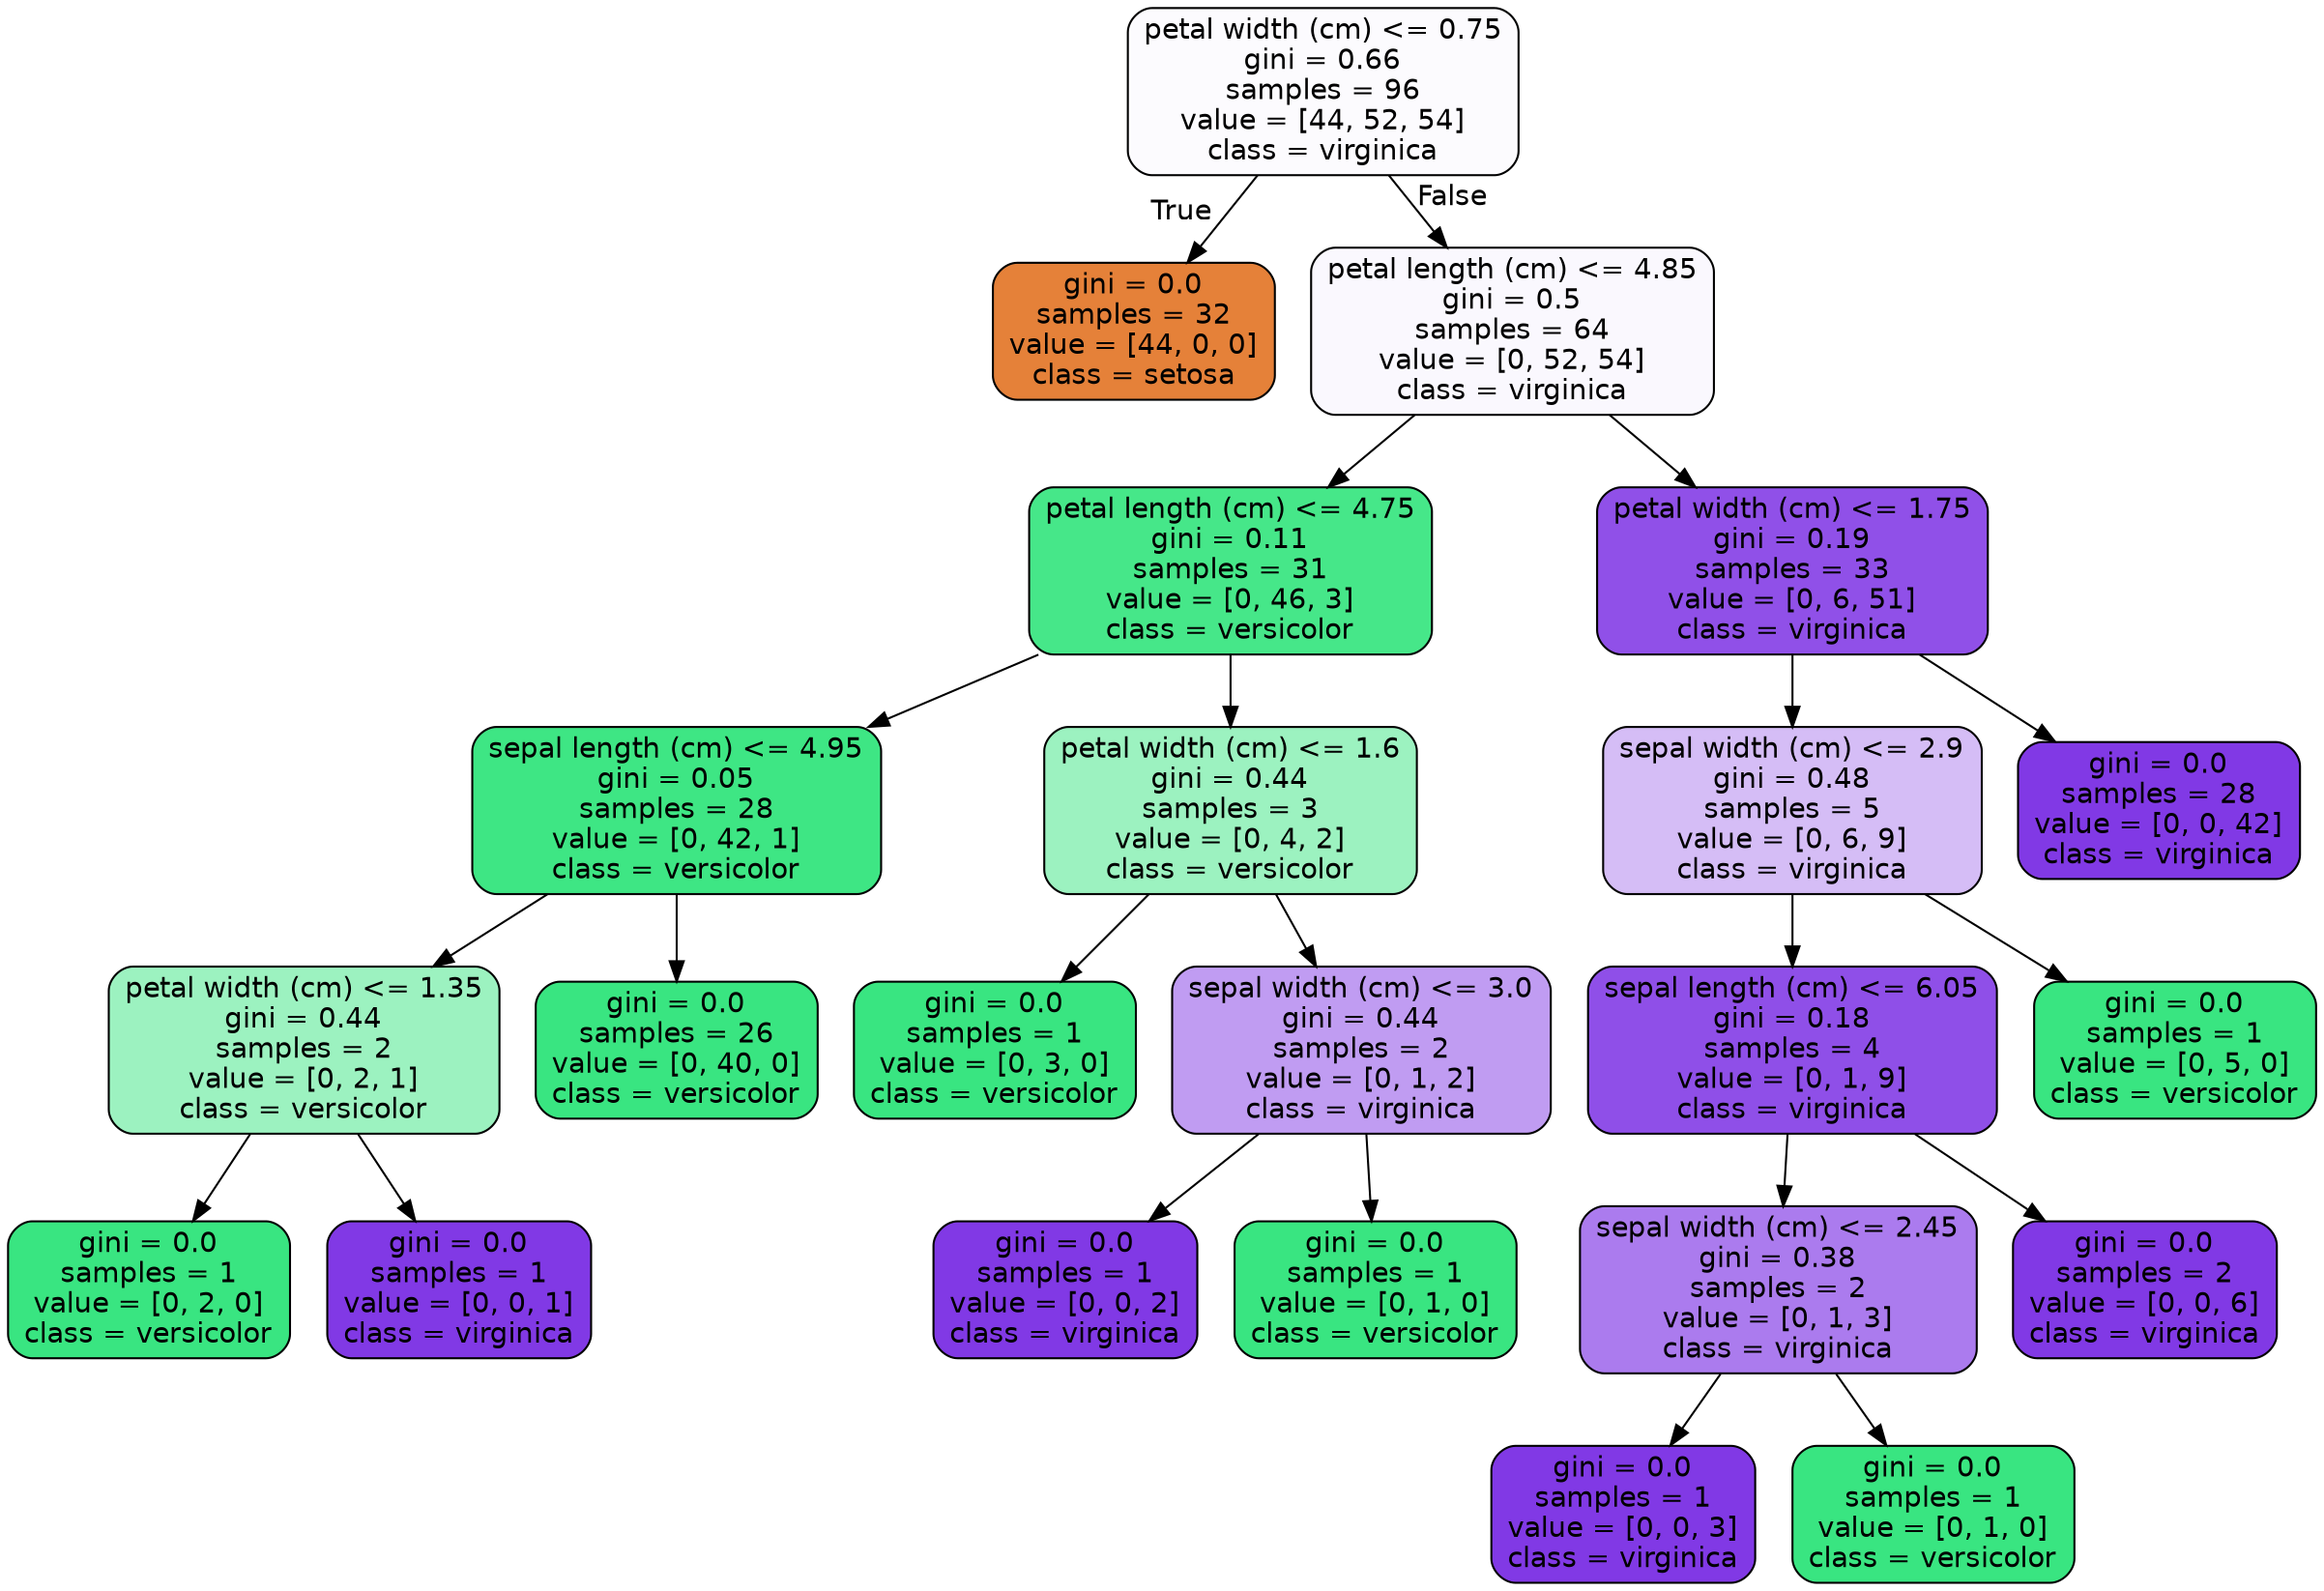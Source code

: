 digraph Tree {
node [shape=box, style="filled, rounded", color="black", fontname="helvetica"] ;
edge [fontname="helvetica"] ;
0 [label="petal width (cm) <= 0.75\ngini = 0.66\nsamples = 96\nvalue = [44, 52, 54]\nclass = virginica", fillcolor="#fcfbfe"] ;
1 [label="gini = 0.0\nsamples = 32\nvalue = [44, 0, 0]\nclass = setosa", fillcolor="#e58139"] ;
0 -> 1 [labeldistance=2.5, labelangle=45, headlabel="True"] ;
2 [label="petal length (cm) <= 4.85\ngini = 0.5\nsamples = 64\nvalue = [0, 52, 54]\nclass = virginica", fillcolor="#faf8fe"] ;
0 -> 2 [labeldistance=2.5, labelangle=-45, headlabel="False"] ;
3 [label="petal length (cm) <= 4.75\ngini = 0.11\nsamples = 31\nvalue = [0, 46, 3]\nclass = versicolor", fillcolor="#46e789"] ;
2 -> 3 ;
4 [label="sepal length (cm) <= 4.95\ngini = 0.05\nsamples = 28\nvalue = [0, 42, 1]\nclass = versicolor", fillcolor="#3ee684"] ;
3 -> 4 ;
5 [label="petal width (cm) <= 1.35\ngini = 0.44\nsamples = 2\nvalue = [0, 2, 1]\nclass = versicolor", fillcolor="#9cf2c0"] ;
4 -> 5 ;
6 [label="gini = 0.0\nsamples = 1\nvalue = [0, 2, 0]\nclass = versicolor", fillcolor="#39e581"] ;
5 -> 6 ;
7 [label="gini = 0.0\nsamples = 1\nvalue = [0, 0, 1]\nclass = virginica", fillcolor="#8139e5"] ;
5 -> 7 ;
8 [label="gini = 0.0\nsamples = 26\nvalue = [0, 40, 0]\nclass = versicolor", fillcolor="#39e581"] ;
4 -> 8 ;
9 [label="petal width (cm) <= 1.6\ngini = 0.44\nsamples = 3\nvalue = [0, 4, 2]\nclass = versicolor", fillcolor="#9cf2c0"] ;
3 -> 9 ;
10 [label="gini = 0.0\nsamples = 1\nvalue = [0, 3, 0]\nclass = versicolor", fillcolor="#39e581"] ;
9 -> 10 ;
11 [label="sepal width (cm) <= 3.0\ngini = 0.44\nsamples = 2\nvalue = [0, 1, 2]\nclass = virginica", fillcolor="#c09cf2"] ;
9 -> 11 ;
12 [label="gini = 0.0\nsamples = 1\nvalue = [0, 0, 2]\nclass = virginica", fillcolor="#8139e5"] ;
11 -> 12 ;
13 [label="gini = 0.0\nsamples = 1\nvalue = [0, 1, 0]\nclass = versicolor", fillcolor="#39e581"] ;
11 -> 13 ;
14 [label="petal width (cm) <= 1.75\ngini = 0.19\nsamples = 33\nvalue = [0, 6, 51]\nclass = virginica", fillcolor="#9050e8"] ;
2 -> 14 ;
15 [label="sepal width (cm) <= 2.9\ngini = 0.48\nsamples = 5\nvalue = [0, 6, 9]\nclass = virginica", fillcolor="#d5bdf6"] ;
14 -> 15 ;
16 [label="sepal length (cm) <= 6.05\ngini = 0.18\nsamples = 4\nvalue = [0, 1, 9]\nclass = virginica", fillcolor="#8f4fe8"] ;
15 -> 16 ;
17 [label="sepal width (cm) <= 2.45\ngini = 0.38\nsamples = 2\nvalue = [0, 1, 3]\nclass = virginica", fillcolor="#ab7bee"] ;
16 -> 17 ;
18 [label="gini = 0.0\nsamples = 1\nvalue = [0, 0, 3]\nclass = virginica", fillcolor="#8139e5"] ;
17 -> 18 ;
19 [label="gini = 0.0\nsamples = 1\nvalue = [0, 1, 0]\nclass = versicolor", fillcolor="#39e581"] ;
17 -> 19 ;
20 [label="gini = 0.0\nsamples = 2\nvalue = [0, 0, 6]\nclass = virginica", fillcolor="#8139e5"] ;
16 -> 20 ;
21 [label="gini = 0.0\nsamples = 1\nvalue = [0, 5, 0]\nclass = versicolor", fillcolor="#39e581"] ;
15 -> 21 ;
22 [label="gini = 0.0\nsamples = 28\nvalue = [0, 0, 42]\nclass = virginica", fillcolor="#8139e5"] ;
14 -> 22 ;
}